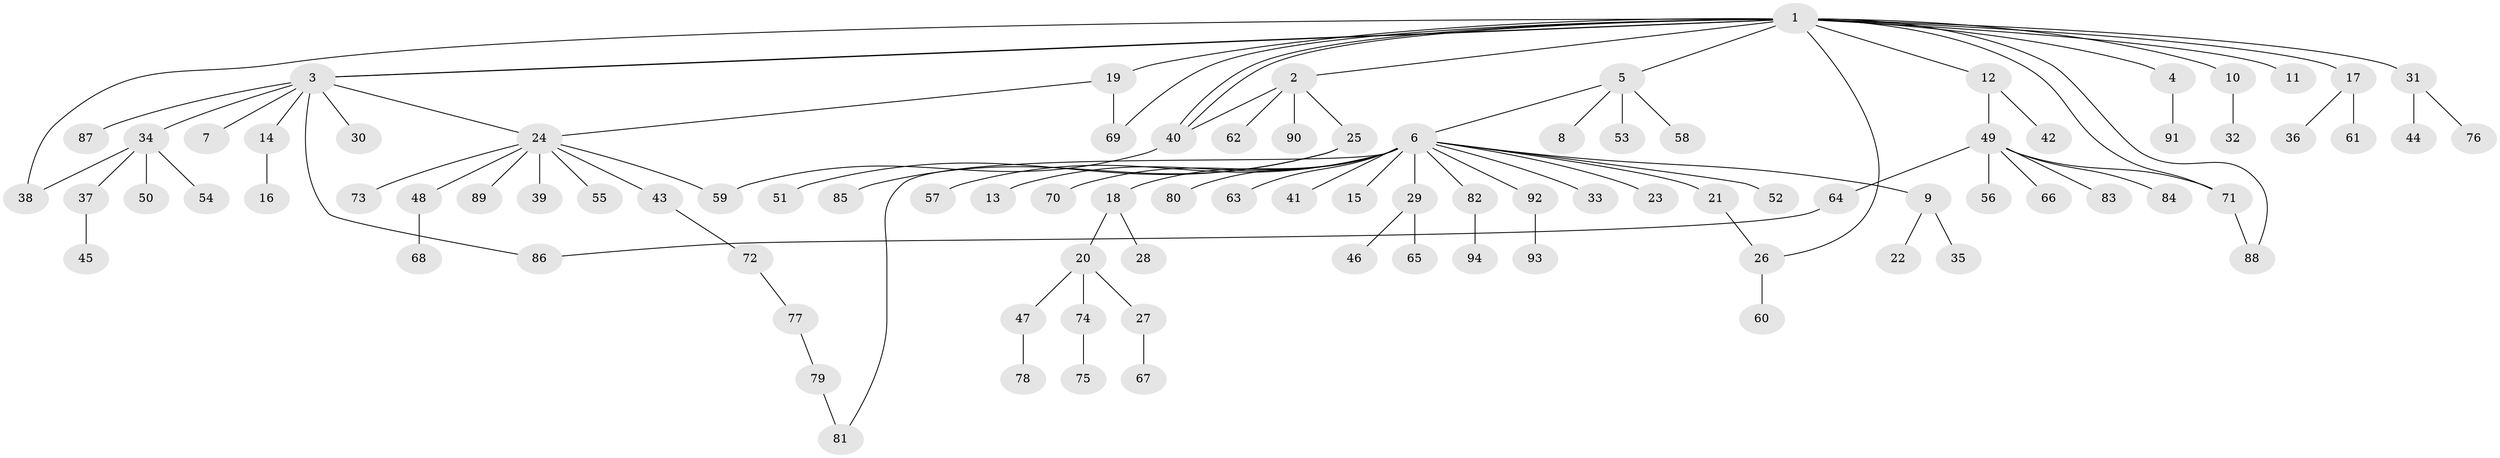 // Generated by graph-tools (version 1.1) at 2025/11/02/27/25 16:11:14]
// undirected, 94 vertices, 105 edges
graph export_dot {
graph [start="1"]
  node [color=gray90,style=filled];
  1;
  2;
  3;
  4;
  5;
  6;
  7;
  8;
  9;
  10;
  11;
  12;
  13;
  14;
  15;
  16;
  17;
  18;
  19;
  20;
  21;
  22;
  23;
  24;
  25;
  26;
  27;
  28;
  29;
  30;
  31;
  32;
  33;
  34;
  35;
  36;
  37;
  38;
  39;
  40;
  41;
  42;
  43;
  44;
  45;
  46;
  47;
  48;
  49;
  50;
  51;
  52;
  53;
  54;
  55;
  56;
  57;
  58;
  59;
  60;
  61;
  62;
  63;
  64;
  65;
  66;
  67;
  68;
  69;
  70;
  71;
  72;
  73;
  74;
  75;
  76;
  77;
  78;
  79;
  80;
  81;
  82;
  83;
  84;
  85;
  86;
  87;
  88;
  89;
  90;
  91;
  92;
  93;
  94;
  1 -- 2;
  1 -- 3;
  1 -- 3;
  1 -- 4;
  1 -- 5;
  1 -- 10;
  1 -- 11;
  1 -- 12;
  1 -- 17;
  1 -- 19;
  1 -- 26;
  1 -- 31;
  1 -- 38;
  1 -- 40;
  1 -- 40;
  1 -- 69;
  1 -- 71;
  1 -- 88;
  2 -- 25;
  2 -- 40;
  2 -- 62;
  2 -- 90;
  3 -- 7;
  3 -- 14;
  3 -- 24;
  3 -- 30;
  3 -- 34;
  3 -- 86;
  3 -- 87;
  4 -- 91;
  5 -- 6;
  5 -- 8;
  5 -- 53;
  5 -- 58;
  6 -- 9;
  6 -- 13;
  6 -- 15;
  6 -- 18;
  6 -- 21;
  6 -- 23;
  6 -- 29;
  6 -- 33;
  6 -- 41;
  6 -- 52;
  6 -- 57;
  6 -- 63;
  6 -- 70;
  6 -- 80;
  6 -- 81;
  6 -- 82;
  6 -- 92;
  9 -- 22;
  9 -- 35;
  10 -- 32;
  12 -- 42;
  12 -- 49;
  14 -- 16;
  17 -- 36;
  17 -- 61;
  18 -- 20;
  18 -- 28;
  19 -- 24;
  19 -- 69;
  20 -- 27;
  20 -- 47;
  20 -- 74;
  21 -- 26;
  24 -- 39;
  24 -- 43;
  24 -- 48;
  24 -- 55;
  24 -- 59;
  24 -- 73;
  24 -- 89;
  25 -- 51;
  25 -- 85;
  26 -- 60;
  27 -- 67;
  29 -- 46;
  29 -- 65;
  31 -- 44;
  31 -- 76;
  34 -- 37;
  34 -- 38;
  34 -- 50;
  34 -- 54;
  37 -- 45;
  40 -- 59;
  43 -- 72;
  47 -- 78;
  48 -- 68;
  49 -- 56;
  49 -- 64;
  49 -- 66;
  49 -- 71;
  49 -- 83;
  49 -- 84;
  64 -- 86;
  71 -- 88;
  72 -- 77;
  74 -- 75;
  77 -- 79;
  79 -- 81;
  82 -- 94;
  92 -- 93;
}
